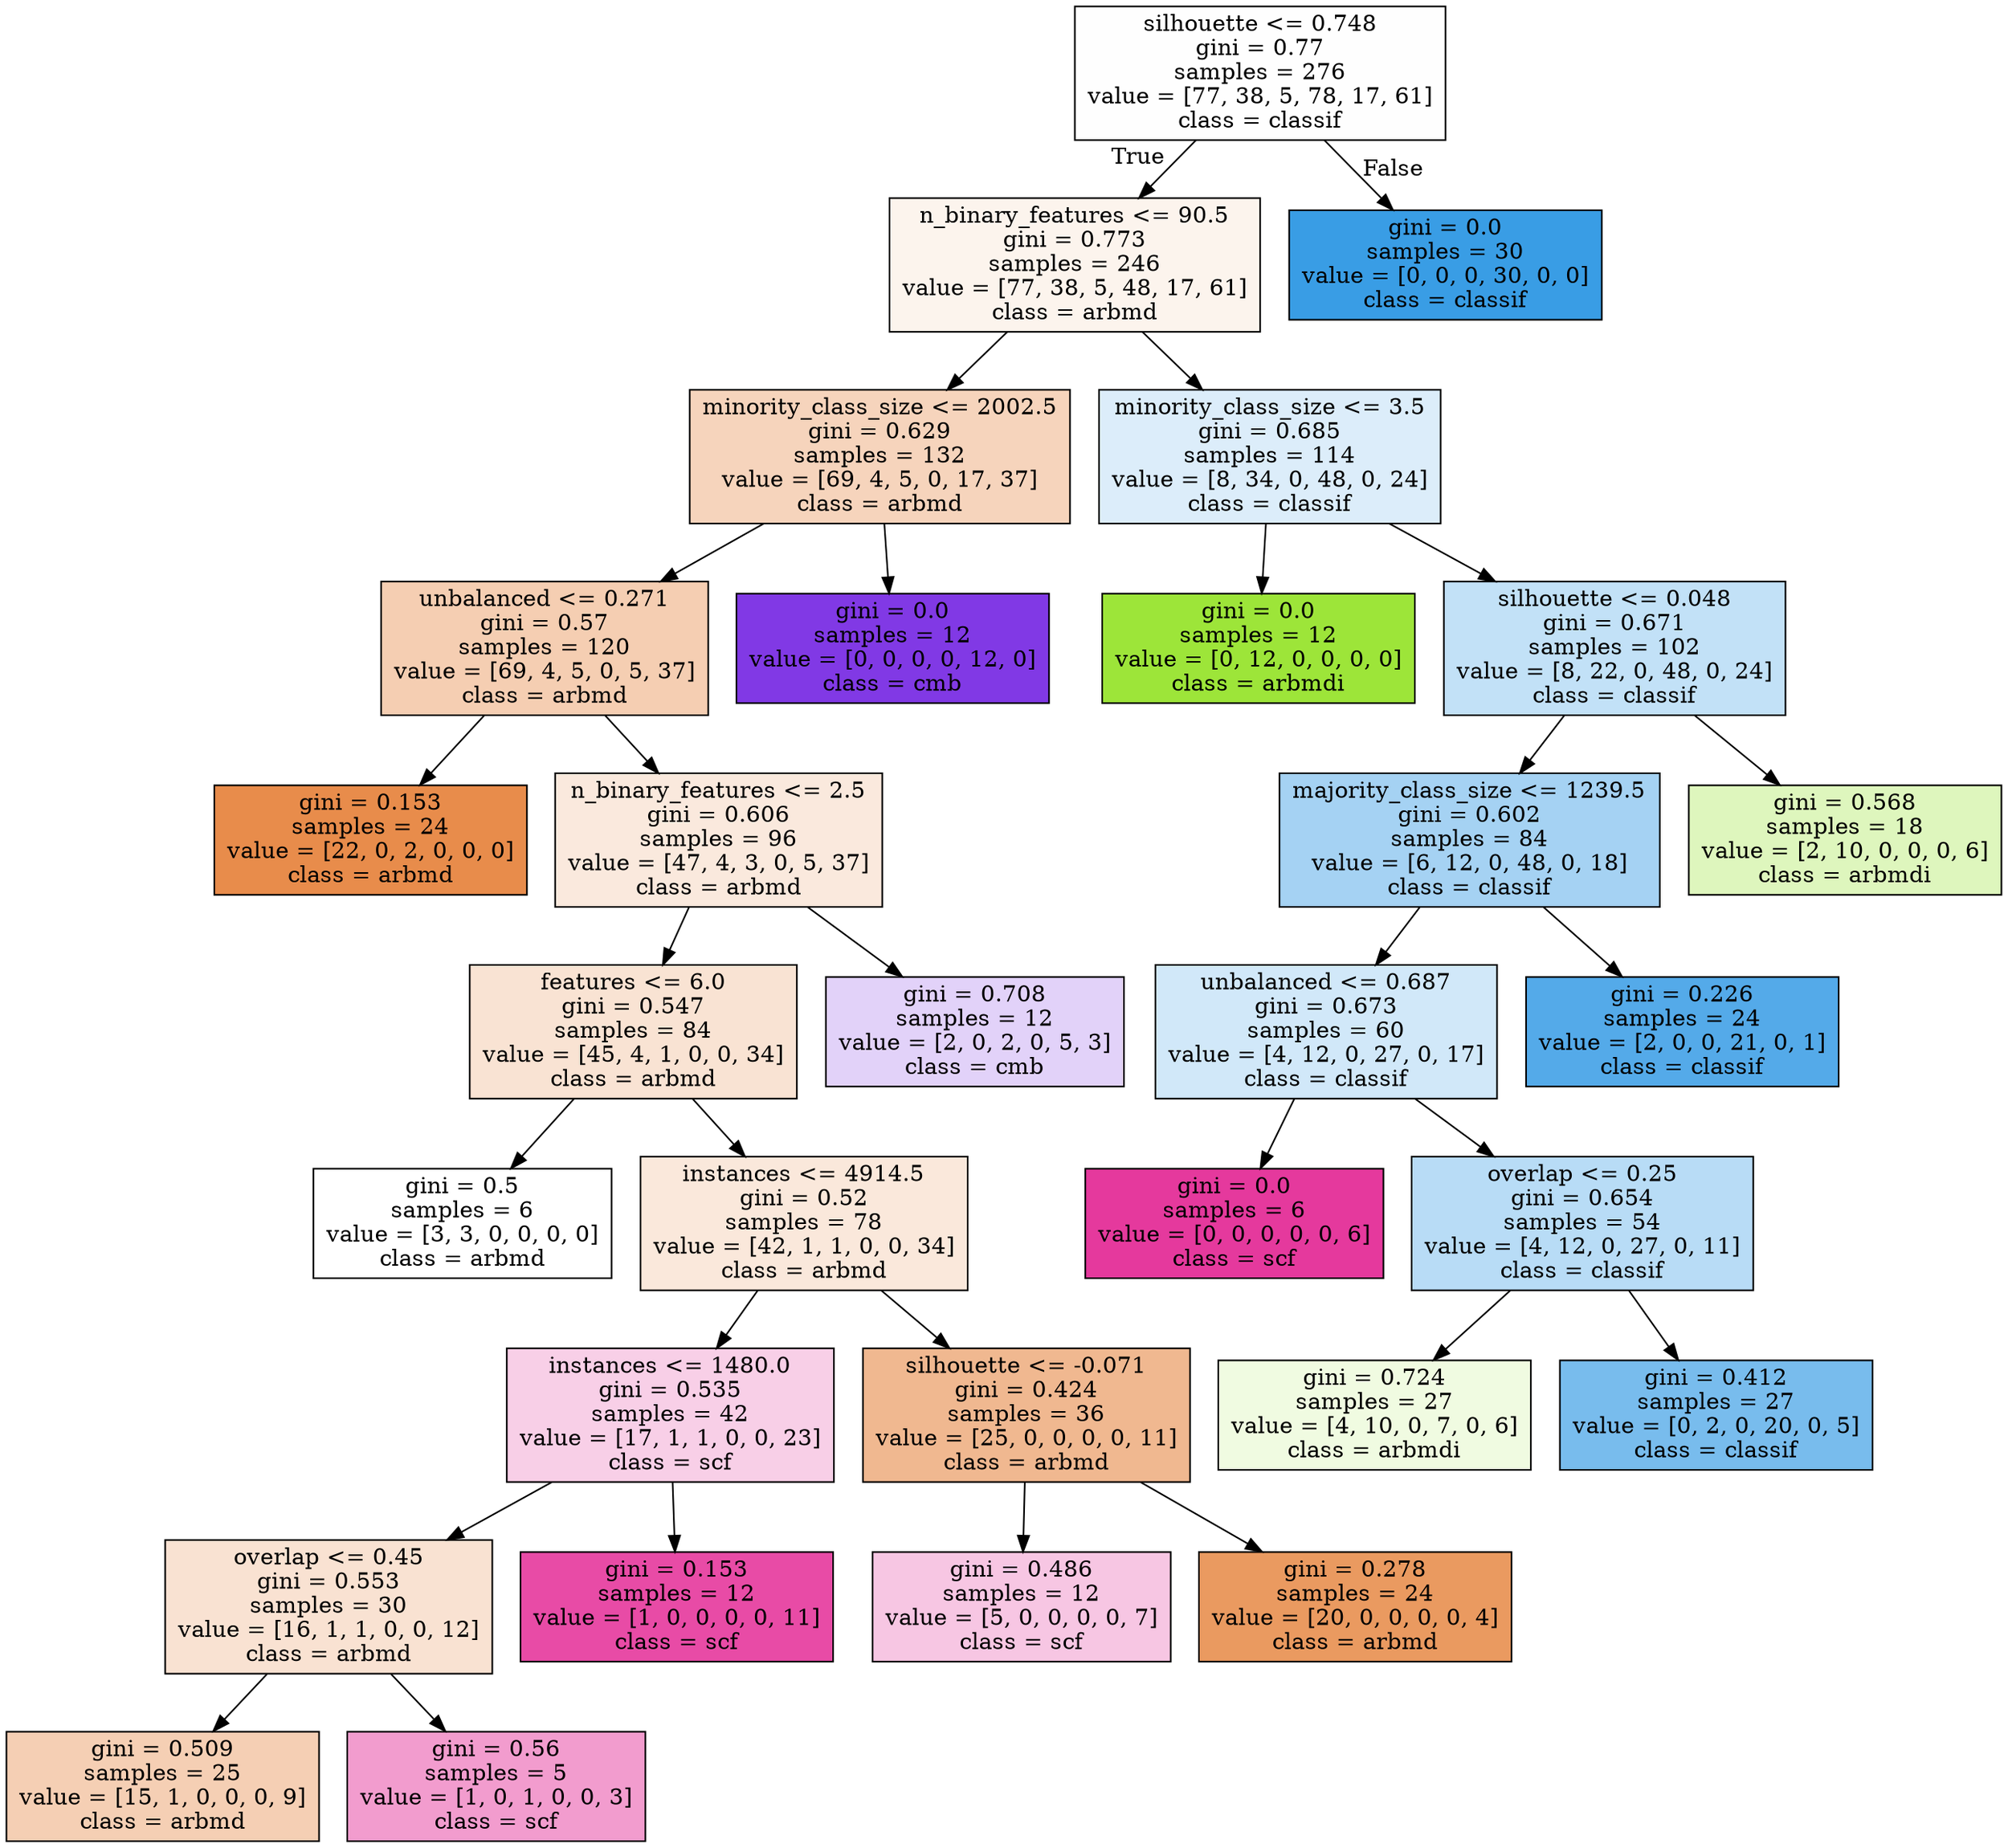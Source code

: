 digraph Tree {
node [shape=box, style="filled", color="black"] ;
0 [label="silhouette <= 0.748\ngini = 0.77\nsamples = 276\nvalue = [77, 38, 5, 78, 17, 61]\nclass = classif", fillcolor="#399de501"] ;
1 [label="n_binary_features <= 90.5\ngini = 0.773\nsamples = 246\nvalue = [77, 38, 5, 48, 17, 61]\nclass = arbmd", fillcolor="#e5813916"] ;
0 -> 1 [labeldistance=2.5, labelangle=45, headlabel="True"] ;
2 [label="minority_class_size <= 2002.5\ngini = 0.629\nsamples = 132\nvalue = [69, 4, 5, 0, 17, 37]\nclass = arbmd", fillcolor="#e5813956"] ;
1 -> 2 ;
3 [label="unbalanced <= 0.271\ngini = 0.57\nsamples = 120\nvalue = [69, 4, 5, 0, 5, 37]\nclass = arbmd", fillcolor="#e5813962"] ;
2 -> 3 ;
4 [label="gini = 0.153\nsamples = 24\nvalue = [22, 0, 2, 0, 0, 0]\nclass = arbmd", fillcolor="#e58139e8"] ;
3 -> 4 ;
5 [label="n_binary_features <= 2.5\ngini = 0.606\nsamples = 96\nvalue = [47, 4, 3, 0, 5, 37]\nclass = arbmd", fillcolor="#e581392b"] ;
3 -> 5 ;
6 [label="features <= 6.0\ngini = 0.547\nsamples = 84\nvalue = [45, 4, 1, 0, 0, 34]\nclass = arbmd", fillcolor="#e5813938"] ;
5 -> 6 ;
7 [label="gini = 0.5\nsamples = 6\nvalue = [3, 3, 0, 0, 0, 0]\nclass = arbmd", fillcolor="#e5813900"] ;
6 -> 7 ;
8 [label="instances <= 4914.5\ngini = 0.52\nsamples = 78\nvalue = [42, 1, 1, 0, 0, 34]\nclass = arbmd", fillcolor="#e581392e"] ;
6 -> 8 ;
9 [label="instances <= 1480.0\ngini = 0.535\nsamples = 42\nvalue = [17, 1, 1, 0, 0, 23]\nclass = scf", fillcolor="#e5399d3d"] ;
8 -> 9 ;
10 [label="overlap <= 0.45\ngini = 0.553\nsamples = 30\nvalue = [16, 1, 1, 0, 0, 12]\nclass = arbmd", fillcolor="#e5813939"] ;
9 -> 10 ;
11 [label="gini = 0.509\nsamples = 25\nvalue = [15, 1, 0, 0, 0, 9]\nclass = arbmd", fillcolor="#e5813960"] ;
10 -> 11 ;
12 [label="gini = 0.56\nsamples = 5\nvalue = [1, 0, 1, 0, 0, 3]\nclass = scf", fillcolor="#e5399d7f"] ;
10 -> 12 ;
13 [label="gini = 0.153\nsamples = 12\nvalue = [1, 0, 0, 0, 0, 11]\nclass = scf", fillcolor="#e5399de8"] ;
9 -> 13 ;
14 [label="silhouette <= -0.071\ngini = 0.424\nsamples = 36\nvalue = [25, 0, 0, 0, 0, 11]\nclass = arbmd", fillcolor="#e581398f"] ;
8 -> 14 ;
15 [label="gini = 0.486\nsamples = 12\nvalue = [5, 0, 0, 0, 0, 7]\nclass = scf", fillcolor="#e5399d49"] ;
14 -> 15 ;
16 [label="gini = 0.278\nsamples = 24\nvalue = [20, 0, 0, 0, 0, 4]\nclass = arbmd", fillcolor="#e58139cc"] ;
14 -> 16 ;
17 [label="gini = 0.708\nsamples = 12\nvalue = [2, 0, 2, 0, 5, 3]\nclass = cmb", fillcolor="#8139e539"] ;
5 -> 17 ;
18 [label="gini = 0.0\nsamples = 12\nvalue = [0, 0, 0, 0, 12, 0]\nclass = cmb", fillcolor="#8139e5ff"] ;
2 -> 18 ;
19 [label="minority_class_size <= 3.5\ngini = 0.685\nsamples = 114\nvalue = [8, 34, 0, 48, 0, 24]\nclass = classif", fillcolor="#399de52d"] ;
1 -> 19 ;
20 [label="gini = 0.0\nsamples = 12\nvalue = [0, 12, 0, 0, 0, 0]\nclass = arbmdi", fillcolor="#9de539ff"] ;
19 -> 20 ;
21 [label="silhouette <= 0.048\ngini = 0.671\nsamples = 102\nvalue = [8, 22, 0, 48, 0, 24]\nclass = classif", fillcolor="#399de54e"] ;
19 -> 21 ;
22 [label="majority_class_size <= 1239.5\ngini = 0.602\nsamples = 84\nvalue = [6, 12, 0, 48, 0, 18]\nclass = classif", fillcolor="#399de574"] ;
21 -> 22 ;
23 [label="unbalanced <= 0.687\ngini = 0.673\nsamples = 60\nvalue = [4, 12, 0, 27, 0, 17]\nclass = classif", fillcolor="#399de53b"] ;
22 -> 23 ;
24 [label="gini = 0.0\nsamples = 6\nvalue = [0, 0, 0, 0, 0, 6]\nclass = scf", fillcolor="#e5399dff"] ;
23 -> 24 ;
25 [label="overlap <= 0.25\ngini = 0.654\nsamples = 54\nvalue = [4, 12, 0, 27, 0, 11]\nclass = classif", fillcolor="#399de55b"] ;
23 -> 25 ;
26 [label="gini = 0.724\nsamples = 27\nvalue = [4, 10, 0, 7, 0, 6]\nclass = arbmdi", fillcolor="#9de53926"] ;
25 -> 26 ;
27 [label="gini = 0.412\nsamples = 27\nvalue = [0, 2, 0, 20, 0, 5]\nclass = classif", fillcolor="#399de5ae"] ;
25 -> 27 ;
28 [label="gini = 0.226\nsamples = 24\nvalue = [2, 0, 0, 21, 0, 1]\nclass = classif", fillcolor="#399de5dc"] ;
22 -> 28 ;
29 [label="gini = 0.568\nsamples = 18\nvalue = [2, 10, 0, 0, 0, 6]\nclass = arbmdi", fillcolor="#9de53955"] ;
21 -> 29 ;
30 [label="gini = 0.0\nsamples = 30\nvalue = [0, 0, 0, 30, 0, 0]\nclass = classif", fillcolor="#399de5ff"] ;
0 -> 30 [labeldistance=2.5, labelangle=-45, headlabel="False"] ;
}